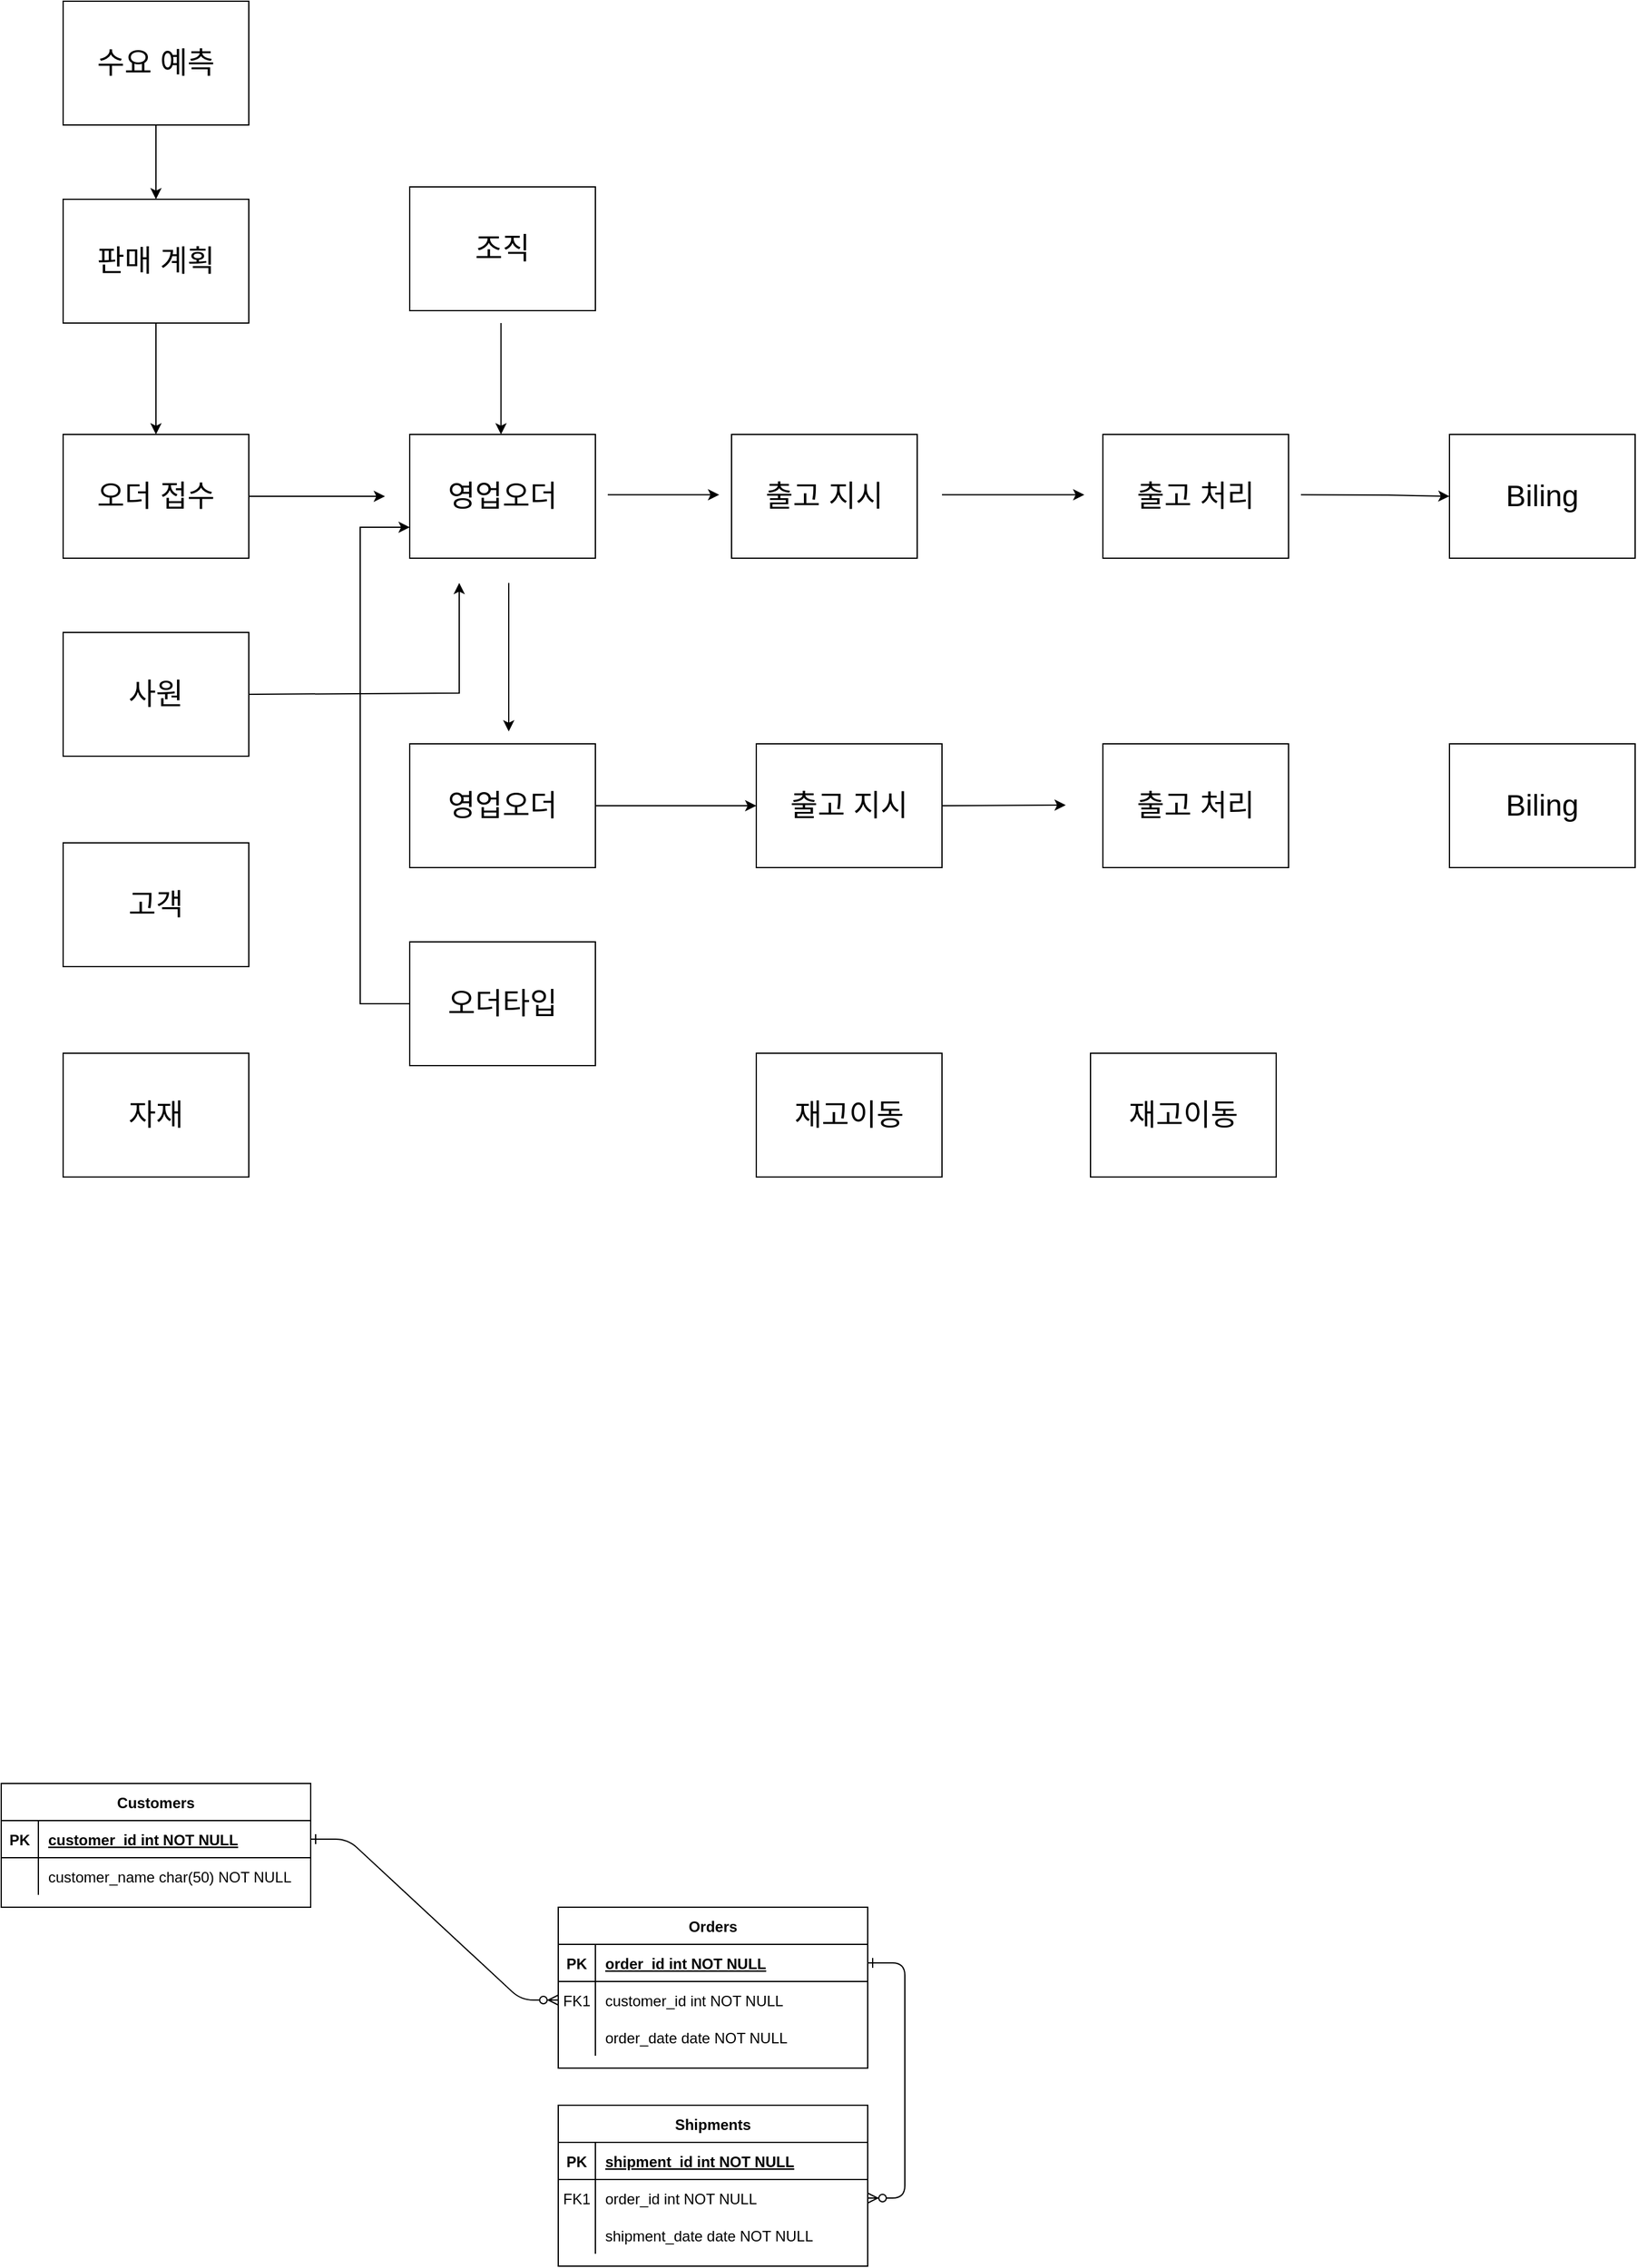 <mxfile version="21.8.0" type="github">
  <diagram id="R2lEEEUBdFMjLlhIrx00" name="Page-1">
    <mxGraphModel dx="3225" dy="3615" grid="1" gridSize="10" guides="1" tooltips="1" connect="1" arrows="1" fold="1" page="1" pageScale="1" pageWidth="850" pageHeight="1100" math="0" shadow="0" extFonts="Permanent Marker^https://fonts.googleapis.com/css?family=Permanent+Marker">
      <root>
        <mxCell id="0" />
        <mxCell id="1" parent="0" />
        <mxCell id="C-vyLk0tnHw3VtMMgP7b-1" value="" style="edgeStyle=entityRelationEdgeStyle;endArrow=ERzeroToMany;startArrow=ERone;endFill=1;startFill=0;" parent="1" source="C-vyLk0tnHw3VtMMgP7b-24" target="C-vyLk0tnHw3VtMMgP7b-6" edge="1">
          <mxGeometry width="100" height="100" relative="1" as="geometry">
            <mxPoint x="340" y="720" as="sourcePoint" />
            <mxPoint x="440" y="620" as="targetPoint" />
          </mxGeometry>
        </mxCell>
        <mxCell id="C-vyLk0tnHw3VtMMgP7b-12" value="" style="edgeStyle=entityRelationEdgeStyle;endArrow=ERzeroToMany;startArrow=ERone;endFill=1;startFill=0;" parent="1" source="C-vyLk0tnHw3VtMMgP7b-3" target="C-vyLk0tnHw3VtMMgP7b-17" edge="1">
          <mxGeometry width="100" height="100" relative="1" as="geometry">
            <mxPoint x="400" y="180" as="sourcePoint" />
            <mxPoint x="460" y="205" as="targetPoint" />
          </mxGeometry>
        </mxCell>
        <mxCell id="C-vyLk0tnHw3VtMMgP7b-2" value="Orders" style="shape=table;startSize=30;container=1;collapsible=1;childLayout=tableLayout;fixedRows=1;rowLines=0;fontStyle=1;align=center;resizeLast=1;" parent="1" vertex="1">
          <mxGeometry x="450" y="120" width="250" height="130" as="geometry" />
        </mxCell>
        <mxCell id="C-vyLk0tnHw3VtMMgP7b-3" value="" style="shape=partialRectangle;collapsible=0;dropTarget=0;pointerEvents=0;fillColor=none;points=[[0,0.5],[1,0.5]];portConstraint=eastwest;top=0;left=0;right=0;bottom=1;" parent="C-vyLk0tnHw3VtMMgP7b-2" vertex="1">
          <mxGeometry y="30" width="250" height="30" as="geometry" />
        </mxCell>
        <mxCell id="C-vyLk0tnHw3VtMMgP7b-4" value="PK" style="shape=partialRectangle;overflow=hidden;connectable=0;fillColor=none;top=0;left=0;bottom=0;right=0;fontStyle=1;" parent="C-vyLk0tnHw3VtMMgP7b-3" vertex="1">
          <mxGeometry width="30" height="30" as="geometry" />
        </mxCell>
        <mxCell id="C-vyLk0tnHw3VtMMgP7b-5" value="order_id int NOT NULL " style="shape=partialRectangle;overflow=hidden;connectable=0;fillColor=none;top=0;left=0;bottom=0;right=0;align=left;spacingLeft=6;fontStyle=5;" parent="C-vyLk0tnHw3VtMMgP7b-3" vertex="1">
          <mxGeometry x="30" width="220" height="30" as="geometry" />
        </mxCell>
        <mxCell id="C-vyLk0tnHw3VtMMgP7b-6" value="" style="shape=partialRectangle;collapsible=0;dropTarget=0;pointerEvents=0;fillColor=none;points=[[0,0.5],[1,0.5]];portConstraint=eastwest;top=0;left=0;right=0;bottom=0;" parent="C-vyLk0tnHw3VtMMgP7b-2" vertex="1">
          <mxGeometry y="60" width="250" height="30" as="geometry" />
        </mxCell>
        <mxCell id="C-vyLk0tnHw3VtMMgP7b-7" value="FK1" style="shape=partialRectangle;overflow=hidden;connectable=0;fillColor=none;top=0;left=0;bottom=0;right=0;" parent="C-vyLk0tnHw3VtMMgP7b-6" vertex="1">
          <mxGeometry width="30" height="30" as="geometry" />
        </mxCell>
        <mxCell id="C-vyLk0tnHw3VtMMgP7b-8" value="customer_id int NOT NULL" style="shape=partialRectangle;overflow=hidden;connectable=0;fillColor=none;top=0;left=0;bottom=0;right=0;align=left;spacingLeft=6;" parent="C-vyLk0tnHw3VtMMgP7b-6" vertex="1">
          <mxGeometry x="30" width="220" height="30" as="geometry" />
        </mxCell>
        <mxCell id="C-vyLk0tnHw3VtMMgP7b-9" value="" style="shape=partialRectangle;collapsible=0;dropTarget=0;pointerEvents=0;fillColor=none;points=[[0,0.5],[1,0.5]];portConstraint=eastwest;top=0;left=0;right=0;bottom=0;" parent="C-vyLk0tnHw3VtMMgP7b-2" vertex="1">
          <mxGeometry y="90" width="250" height="30" as="geometry" />
        </mxCell>
        <mxCell id="C-vyLk0tnHw3VtMMgP7b-10" value="" style="shape=partialRectangle;overflow=hidden;connectable=0;fillColor=none;top=0;left=0;bottom=0;right=0;" parent="C-vyLk0tnHw3VtMMgP7b-9" vertex="1">
          <mxGeometry width="30" height="30" as="geometry" />
        </mxCell>
        <mxCell id="C-vyLk0tnHw3VtMMgP7b-11" value="order_date date NOT NULL" style="shape=partialRectangle;overflow=hidden;connectable=0;fillColor=none;top=0;left=0;bottom=0;right=0;align=left;spacingLeft=6;" parent="C-vyLk0tnHw3VtMMgP7b-9" vertex="1">
          <mxGeometry x="30" width="220" height="30" as="geometry" />
        </mxCell>
        <mxCell id="C-vyLk0tnHw3VtMMgP7b-13" value="Shipments" style="shape=table;startSize=30;container=1;collapsible=1;childLayout=tableLayout;fixedRows=1;rowLines=0;fontStyle=1;align=center;resizeLast=1;" parent="1" vertex="1">
          <mxGeometry x="450" y="280" width="250" height="130" as="geometry" />
        </mxCell>
        <mxCell id="C-vyLk0tnHw3VtMMgP7b-14" value="" style="shape=partialRectangle;collapsible=0;dropTarget=0;pointerEvents=0;fillColor=none;points=[[0,0.5],[1,0.5]];portConstraint=eastwest;top=0;left=0;right=0;bottom=1;" parent="C-vyLk0tnHw3VtMMgP7b-13" vertex="1">
          <mxGeometry y="30" width="250" height="30" as="geometry" />
        </mxCell>
        <mxCell id="C-vyLk0tnHw3VtMMgP7b-15" value="PK" style="shape=partialRectangle;overflow=hidden;connectable=0;fillColor=none;top=0;left=0;bottom=0;right=0;fontStyle=1;" parent="C-vyLk0tnHw3VtMMgP7b-14" vertex="1">
          <mxGeometry width="30" height="30" as="geometry" />
        </mxCell>
        <mxCell id="C-vyLk0tnHw3VtMMgP7b-16" value="shipment_id int NOT NULL " style="shape=partialRectangle;overflow=hidden;connectable=0;fillColor=none;top=0;left=0;bottom=0;right=0;align=left;spacingLeft=6;fontStyle=5;" parent="C-vyLk0tnHw3VtMMgP7b-14" vertex="1">
          <mxGeometry x="30" width="220" height="30" as="geometry" />
        </mxCell>
        <mxCell id="C-vyLk0tnHw3VtMMgP7b-17" value="" style="shape=partialRectangle;collapsible=0;dropTarget=0;pointerEvents=0;fillColor=none;points=[[0,0.5],[1,0.5]];portConstraint=eastwest;top=0;left=0;right=0;bottom=0;" parent="C-vyLk0tnHw3VtMMgP7b-13" vertex="1">
          <mxGeometry y="60" width="250" height="30" as="geometry" />
        </mxCell>
        <mxCell id="C-vyLk0tnHw3VtMMgP7b-18" value="FK1" style="shape=partialRectangle;overflow=hidden;connectable=0;fillColor=none;top=0;left=0;bottom=0;right=0;" parent="C-vyLk0tnHw3VtMMgP7b-17" vertex="1">
          <mxGeometry width="30" height="30" as="geometry" />
        </mxCell>
        <mxCell id="C-vyLk0tnHw3VtMMgP7b-19" value="order_id int NOT NULL" style="shape=partialRectangle;overflow=hidden;connectable=0;fillColor=none;top=0;left=0;bottom=0;right=0;align=left;spacingLeft=6;" parent="C-vyLk0tnHw3VtMMgP7b-17" vertex="1">
          <mxGeometry x="30" width="220" height="30" as="geometry" />
        </mxCell>
        <mxCell id="C-vyLk0tnHw3VtMMgP7b-20" value="" style="shape=partialRectangle;collapsible=0;dropTarget=0;pointerEvents=0;fillColor=none;points=[[0,0.5],[1,0.5]];portConstraint=eastwest;top=0;left=0;right=0;bottom=0;" parent="C-vyLk0tnHw3VtMMgP7b-13" vertex="1">
          <mxGeometry y="90" width="250" height="30" as="geometry" />
        </mxCell>
        <mxCell id="C-vyLk0tnHw3VtMMgP7b-21" value="" style="shape=partialRectangle;overflow=hidden;connectable=0;fillColor=none;top=0;left=0;bottom=0;right=0;" parent="C-vyLk0tnHw3VtMMgP7b-20" vertex="1">
          <mxGeometry width="30" height="30" as="geometry" />
        </mxCell>
        <mxCell id="C-vyLk0tnHw3VtMMgP7b-22" value="shipment_date date NOT NULL" style="shape=partialRectangle;overflow=hidden;connectable=0;fillColor=none;top=0;left=0;bottom=0;right=0;align=left;spacingLeft=6;" parent="C-vyLk0tnHw3VtMMgP7b-20" vertex="1">
          <mxGeometry x="30" width="220" height="30" as="geometry" />
        </mxCell>
        <mxCell id="C-vyLk0tnHw3VtMMgP7b-23" value="Customers" style="shape=table;startSize=30;container=1;collapsible=1;childLayout=tableLayout;fixedRows=1;rowLines=0;fontStyle=1;align=center;resizeLast=1;" parent="1" vertex="1">
          <mxGeometry y="20" width="250" height="100" as="geometry" />
        </mxCell>
        <mxCell id="C-vyLk0tnHw3VtMMgP7b-24" value="" style="shape=partialRectangle;collapsible=0;dropTarget=0;pointerEvents=0;fillColor=none;points=[[0,0.5],[1,0.5]];portConstraint=eastwest;top=0;left=0;right=0;bottom=1;" parent="C-vyLk0tnHw3VtMMgP7b-23" vertex="1">
          <mxGeometry y="30" width="250" height="30" as="geometry" />
        </mxCell>
        <mxCell id="C-vyLk0tnHw3VtMMgP7b-25" value="PK" style="shape=partialRectangle;overflow=hidden;connectable=0;fillColor=none;top=0;left=0;bottom=0;right=0;fontStyle=1;" parent="C-vyLk0tnHw3VtMMgP7b-24" vertex="1">
          <mxGeometry width="30" height="30" as="geometry">
            <mxRectangle width="30" height="30" as="alternateBounds" />
          </mxGeometry>
        </mxCell>
        <mxCell id="C-vyLk0tnHw3VtMMgP7b-26" value="customer_id int NOT NULL " style="shape=partialRectangle;overflow=hidden;connectable=0;fillColor=none;top=0;left=0;bottom=0;right=0;align=left;spacingLeft=6;fontStyle=5;" parent="C-vyLk0tnHw3VtMMgP7b-24" vertex="1">
          <mxGeometry x="30" width="220" height="30" as="geometry">
            <mxRectangle width="220" height="30" as="alternateBounds" />
          </mxGeometry>
        </mxCell>
        <mxCell id="C-vyLk0tnHw3VtMMgP7b-27" value="" style="shape=partialRectangle;collapsible=0;dropTarget=0;pointerEvents=0;fillColor=none;points=[[0,0.5],[1,0.5]];portConstraint=eastwest;top=0;left=0;right=0;bottom=0;" parent="C-vyLk0tnHw3VtMMgP7b-23" vertex="1">
          <mxGeometry y="60" width="250" height="30" as="geometry" />
        </mxCell>
        <mxCell id="C-vyLk0tnHw3VtMMgP7b-28" value="" style="shape=partialRectangle;overflow=hidden;connectable=0;fillColor=none;top=0;left=0;bottom=0;right=0;" parent="C-vyLk0tnHw3VtMMgP7b-27" vertex="1">
          <mxGeometry width="30" height="30" as="geometry">
            <mxRectangle width="30" height="30" as="alternateBounds" />
          </mxGeometry>
        </mxCell>
        <mxCell id="C-vyLk0tnHw3VtMMgP7b-29" value="customer_name char(50) NOT NULL" style="shape=partialRectangle;overflow=hidden;connectable=0;fillColor=none;top=0;left=0;bottom=0;right=0;align=left;spacingLeft=6;" parent="C-vyLk0tnHw3VtMMgP7b-27" vertex="1">
          <mxGeometry x="30" width="220" height="30" as="geometry">
            <mxRectangle width="220" height="30" as="alternateBounds" />
          </mxGeometry>
        </mxCell>
        <mxCell id="PB8VJp5A9sUiDMv73GTw-6" value="" style="edgeStyle=orthogonalEdgeStyle;rounded=0;orthogonalLoop=1;jettySize=auto;html=1;" edge="1" parent="1" source="PB8VJp5A9sUiDMv73GTw-1">
          <mxGeometry relative="1" as="geometry">
            <mxPoint x="310" y="-1020" as="targetPoint" />
          </mxGeometry>
        </mxCell>
        <mxCell id="PB8VJp5A9sUiDMv73GTw-1" value="오더 접수" style="rounded=0;whiteSpace=wrap;html=1;fontSize=24;" vertex="1" parent="1">
          <mxGeometry x="50" y="-1070" width="150" height="100" as="geometry" />
        </mxCell>
        <mxCell id="PB8VJp5A9sUiDMv73GTw-3" value="출고 지시" style="rounded=0;whiteSpace=wrap;html=1;fontSize=24;" vertex="1" parent="1">
          <mxGeometry x="590" y="-1070" width="150" height="100" as="geometry" />
        </mxCell>
        <mxCell id="PB8VJp5A9sUiDMv73GTw-7" value="출고 처리" style="rounded=0;whiteSpace=wrap;html=1;fontSize=24;" vertex="1" parent="1">
          <mxGeometry x="890" y="-1070" width="150" height="100" as="geometry" />
        </mxCell>
        <mxCell id="PB8VJp5A9sUiDMv73GTw-10" value="" style="edgeStyle=orthogonalEdgeStyle;rounded=0;orthogonalLoop=1;jettySize=auto;html=1;" edge="1" parent="1">
          <mxGeometry relative="1" as="geometry">
            <mxPoint x="760" y="-1021.25" as="sourcePoint" />
            <mxPoint x="875" y="-1021.25" as="targetPoint" />
          </mxGeometry>
        </mxCell>
        <mxCell id="PB8VJp5A9sUiDMv73GTw-13" value="사원" style="rounded=0;whiteSpace=wrap;html=1;fontSize=24;" vertex="1" parent="1">
          <mxGeometry x="50" y="-910" width="150" height="100" as="geometry" />
        </mxCell>
        <mxCell id="PB8VJp5A9sUiDMv73GTw-14" value="고객" style="rounded=0;whiteSpace=wrap;html=1;fontSize=24;" vertex="1" parent="1">
          <mxGeometry x="50" y="-740" width="150" height="100" as="geometry" />
        </mxCell>
        <mxCell id="PB8VJp5A9sUiDMv73GTw-15" value="자재" style="rounded=0;whiteSpace=wrap;html=1;fontSize=24;" vertex="1" parent="1">
          <mxGeometry x="50" y="-570" width="150" height="100" as="geometry" />
        </mxCell>
        <mxCell id="PB8VJp5A9sUiDMv73GTw-16" value="Biling" style="rounded=0;whiteSpace=wrap;html=1;fontSize=24;" vertex="1" parent="1">
          <mxGeometry x="1170" y="-1070" width="150" height="100" as="geometry" />
        </mxCell>
        <mxCell id="PB8VJp5A9sUiDMv73GTw-18" value="" style="endArrow=classic;html=1;rounded=0;entryX=0;entryY=0.5;entryDx=0;entryDy=0;" edge="1" parent="1" target="PB8VJp5A9sUiDMv73GTw-16">
          <mxGeometry width="50" height="50" relative="1" as="geometry">
            <mxPoint x="1050" y="-1021.25" as="sourcePoint" />
            <mxPoint x="1130" y="-1021.25" as="targetPoint" />
            <Array as="points">
              <mxPoint x="1120" y="-1021" />
            </Array>
          </mxGeometry>
        </mxCell>
        <mxCell id="PB8VJp5A9sUiDMv73GTw-19" value="조직" style="rounded=0;whiteSpace=wrap;html=1;fontSize=24;" vertex="1" parent="1">
          <mxGeometry x="330" y="-1270" width="150" height="100" as="geometry" />
        </mxCell>
        <mxCell id="PB8VJp5A9sUiDMv73GTw-22" value="" style="endArrow=classic;html=1;rounded=0;exitX=1;exitY=0.5;exitDx=0;exitDy=0;" edge="1" parent="1" source="PB8VJp5A9sUiDMv73GTw-13">
          <mxGeometry width="50" height="50" relative="1" as="geometry">
            <mxPoint x="170" y="-861.25" as="sourcePoint" />
            <mxPoint x="370" y="-950" as="targetPoint" />
            <Array as="points">
              <mxPoint x="370" y="-861" />
            </Array>
          </mxGeometry>
        </mxCell>
        <mxCell id="PB8VJp5A9sUiDMv73GTw-23" value="영업오더" style="rounded=0;whiteSpace=wrap;html=1;fontSize=24;" vertex="1" parent="1">
          <mxGeometry x="330" y="-1070" width="150" height="100" as="geometry" />
        </mxCell>
        <mxCell id="PB8VJp5A9sUiDMv73GTw-24" value="재고이동" style="rounded=0;whiteSpace=wrap;html=1;fontSize=24;" vertex="1" parent="1">
          <mxGeometry x="610" y="-570" width="150" height="100" as="geometry" />
        </mxCell>
        <mxCell id="PB8VJp5A9sUiDMv73GTw-27" value="" style="endArrow=classic;html=1;rounded=0;" edge="1" parent="1">
          <mxGeometry width="50" height="50" relative="1" as="geometry">
            <mxPoint x="490" y="-1021.25" as="sourcePoint" />
            <mxPoint x="580" y="-1021.25" as="targetPoint" />
          </mxGeometry>
        </mxCell>
        <mxCell id="PB8VJp5A9sUiDMv73GTw-28" value="" style="endArrow=classic;html=1;rounded=0;" edge="1" parent="1">
          <mxGeometry width="50" height="50" relative="1" as="geometry">
            <mxPoint x="403.75" y="-1160" as="sourcePoint" />
            <mxPoint x="403.75" y="-1070" as="targetPoint" />
          </mxGeometry>
        </mxCell>
        <mxCell id="PB8VJp5A9sUiDMv73GTw-34" value="" style="edgeStyle=orthogonalEdgeStyle;rounded=0;orthogonalLoop=1;jettySize=auto;html=1;" edge="1" parent="1" source="PB8VJp5A9sUiDMv73GTw-29" target="PB8VJp5A9sUiDMv73GTw-31">
          <mxGeometry relative="1" as="geometry" />
        </mxCell>
        <mxCell id="PB8VJp5A9sUiDMv73GTw-29" value="영업오더" style="rounded=0;whiteSpace=wrap;html=1;fontSize=24;" vertex="1" parent="1">
          <mxGeometry x="330" y="-820" width="150" height="100" as="geometry" />
        </mxCell>
        <mxCell id="PB8VJp5A9sUiDMv73GTw-30" value="" style="endArrow=classic;html=1;rounded=0;" edge="1" parent="1">
          <mxGeometry width="50" height="50" relative="1" as="geometry">
            <mxPoint x="410" y="-950" as="sourcePoint" />
            <mxPoint x="410" y="-830" as="targetPoint" />
          </mxGeometry>
        </mxCell>
        <mxCell id="PB8VJp5A9sUiDMv73GTw-36" style="edgeStyle=orthogonalEdgeStyle;rounded=0;orthogonalLoop=1;jettySize=auto;html=1;exitX=1;exitY=0.5;exitDx=0;exitDy=0;" edge="1" parent="1" source="PB8VJp5A9sUiDMv73GTw-31">
          <mxGeometry relative="1" as="geometry">
            <mxPoint x="860" y="-770.5" as="targetPoint" />
          </mxGeometry>
        </mxCell>
        <mxCell id="PB8VJp5A9sUiDMv73GTw-31" value="출고 지시" style="rounded=0;whiteSpace=wrap;html=1;fontSize=24;" vertex="1" parent="1">
          <mxGeometry x="610" y="-820" width="150" height="100" as="geometry" />
        </mxCell>
        <mxCell id="PB8VJp5A9sUiDMv73GTw-35" value="출고 처리" style="rounded=0;whiteSpace=wrap;html=1;fontSize=24;" vertex="1" parent="1">
          <mxGeometry x="890" y="-820" width="150" height="100" as="geometry" />
        </mxCell>
        <mxCell id="PB8VJp5A9sUiDMv73GTw-37" value="Biling" style="rounded=0;whiteSpace=wrap;html=1;fontSize=24;" vertex="1" parent="1">
          <mxGeometry x="1170" y="-820" width="150" height="100" as="geometry" />
        </mxCell>
        <mxCell id="PB8VJp5A9sUiDMv73GTw-39" style="edgeStyle=orthogonalEdgeStyle;rounded=0;orthogonalLoop=1;jettySize=auto;html=1;entryX=0;entryY=0.75;entryDx=0;entryDy=0;" edge="1" parent="1" source="PB8VJp5A9sUiDMv73GTw-38" target="PB8VJp5A9sUiDMv73GTw-23">
          <mxGeometry relative="1" as="geometry">
            <Array as="points">
              <mxPoint x="290" y="-610" />
              <mxPoint x="290" y="-995" />
            </Array>
          </mxGeometry>
        </mxCell>
        <mxCell id="PB8VJp5A9sUiDMv73GTw-38" value="오더타입" style="rounded=0;whiteSpace=wrap;html=1;fontSize=24;" vertex="1" parent="1">
          <mxGeometry x="330" y="-660" width="150" height="100" as="geometry" />
        </mxCell>
        <mxCell id="PB8VJp5A9sUiDMv73GTw-40" value="재고이동" style="rounded=0;whiteSpace=wrap;html=1;fontSize=24;" vertex="1" parent="1">
          <mxGeometry x="880" y="-570" width="150" height="100" as="geometry" />
        </mxCell>
        <mxCell id="PB8VJp5A9sUiDMv73GTw-45" value="" style="edgeStyle=orthogonalEdgeStyle;rounded=0;orthogonalLoop=1;jettySize=auto;html=1;" edge="1" parent="1" source="PB8VJp5A9sUiDMv73GTw-41" target="PB8VJp5A9sUiDMv73GTw-42">
          <mxGeometry relative="1" as="geometry" />
        </mxCell>
        <mxCell id="PB8VJp5A9sUiDMv73GTw-41" value="수요 예측" style="rounded=0;whiteSpace=wrap;html=1;fontSize=24;" vertex="1" parent="1">
          <mxGeometry x="50" y="-1420" width="150" height="100" as="geometry" />
        </mxCell>
        <mxCell id="PB8VJp5A9sUiDMv73GTw-44" value="" style="edgeStyle=orthogonalEdgeStyle;rounded=0;orthogonalLoop=1;jettySize=auto;html=1;" edge="1" parent="1" source="PB8VJp5A9sUiDMv73GTw-42" target="PB8VJp5A9sUiDMv73GTw-1">
          <mxGeometry relative="1" as="geometry" />
        </mxCell>
        <mxCell id="PB8VJp5A9sUiDMv73GTw-42" value="판매 계획" style="rounded=0;whiteSpace=wrap;html=1;fontSize=24;" vertex="1" parent="1">
          <mxGeometry x="50" y="-1260" width="150" height="100" as="geometry" />
        </mxCell>
      </root>
    </mxGraphModel>
  </diagram>
</mxfile>
